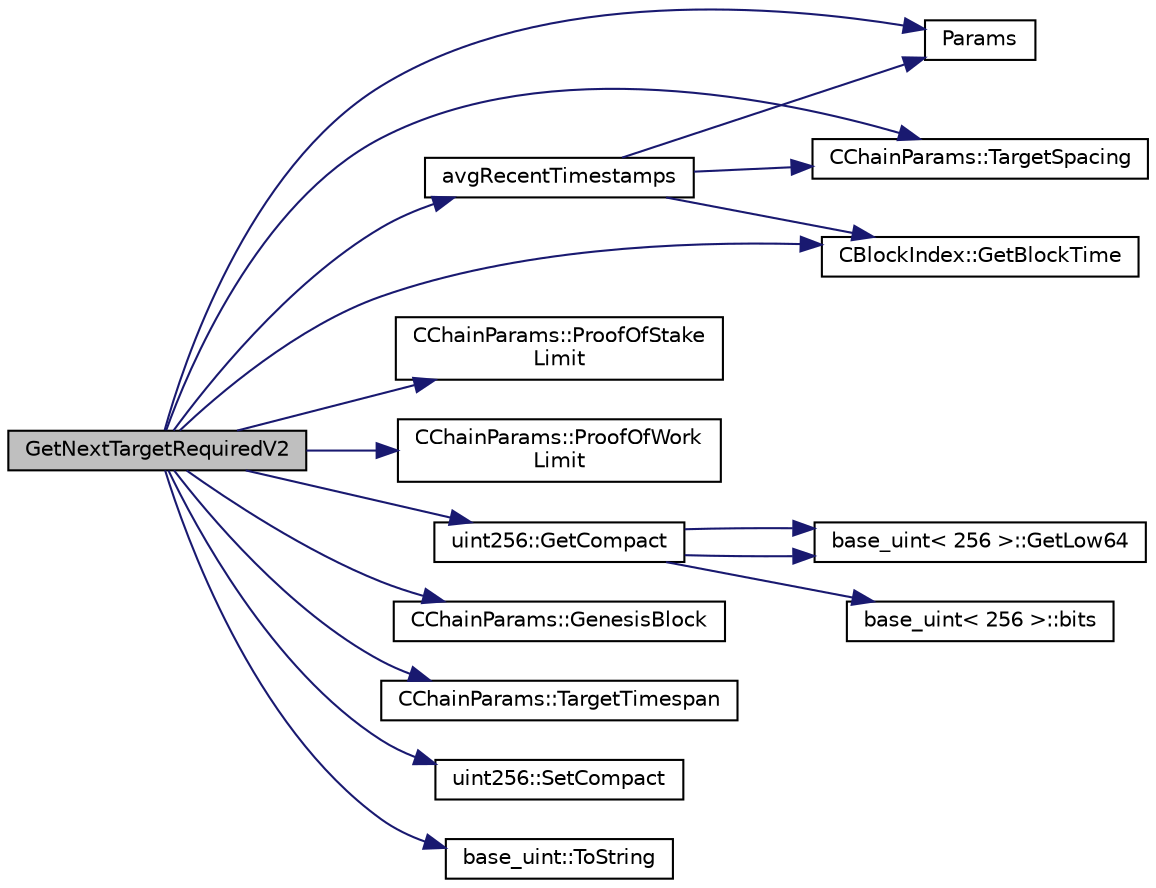 digraph "GetNextTargetRequiredV2"
{
  edge [fontname="Helvetica",fontsize="10",labelfontname="Helvetica",labelfontsize="10"];
  node [fontname="Helvetica",fontsize="10",shape=record];
  rankdir="LR";
  Node119 [label="GetNextTargetRequiredV2",height=0.2,width=0.4,color="black", fillcolor="grey75", style="filled", fontcolor="black"];
  Node119 -> Node120 [color="midnightblue",fontsize="10",style="solid",fontname="Helvetica"];
  Node120 [label="Params",height=0.2,width=0.4,color="black", fillcolor="white", style="filled",URL="$df/dbf/chainparams_8cpp.html#ace5c5b706d71a324a417dd2db394fd4a",tooltip="Return the currently selected parameters. "];
  Node119 -> Node121 [color="midnightblue",fontsize="10",style="solid",fontname="Helvetica"];
  Node121 [label="CChainParams::TargetSpacing",height=0.2,width=0.4,color="black", fillcolor="white", style="filled",URL="$d1/d4f/class_c_chain_params.html#a15f2665cd555d316b2f93d842f1975ee"];
  Node119 -> Node122 [color="midnightblue",fontsize="10",style="solid",fontname="Helvetica"];
  Node122 [label="CChainParams::ProofOfStake\lLimit",height=0.2,width=0.4,color="black", fillcolor="white", style="filled",URL="$d1/d4f/class_c_chain_params.html#a0d272ca248d729b840fb331a26a95dff"];
  Node119 -> Node123 [color="midnightblue",fontsize="10",style="solid",fontname="Helvetica"];
  Node123 [label="CChainParams::ProofOfWork\lLimit",height=0.2,width=0.4,color="black", fillcolor="white", style="filled",URL="$d1/d4f/class_c_chain_params.html#af171e47287f097c8753b9581fd3c3c58"];
  Node119 -> Node124 [color="midnightblue",fontsize="10",style="solid",fontname="Helvetica"];
  Node124 [label="uint256::GetCompact",height=0.2,width=0.4,color="black", fillcolor="white", style="filled",URL="$d2/d86/classuint256.html#a62d6d46078edb8cdb742e2430a3b1998"];
  Node124 -> Node125 [color="midnightblue",fontsize="10",style="solid",fontname="Helvetica"];
  Node125 [label="base_uint\< 256 \>::bits",height=0.2,width=0.4,color="black", fillcolor="white", style="filled",URL="$da/df7/classbase__uint.html#afe1eacc0b592cf184ac8ee0446997fbe",tooltip="Returns the position of the highest bit set plus one, or zero if the value is zero. "];
  Node124 -> Node126 [color="midnightblue",fontsize="10",style="solid",fontname="Helvetica"];
  Node126 [label="base_uint\< 256 \>::GetLow64",height=0.2,width=0.4,color="black", fillcolor="white", style="filled",URL="$da/df7/classbase__uint.html#ad8dbf3216dd15a64f1598344ad7a71ea"];
  Node124 -> Node126 [color="midnightblue",fontsize="10",style="solid",fontname="Helvetica"];
  Node119 -> Node127 [color="midnightblue",fontsize="10",style="solid",fontname="Helvetica"];
  Node127 [label="CBlockIndex::GetBlockTime",height=0.2,width=0.4,color="black", fillcolor="white", style="filled",URL="$d3/dbd/class_c_block_index.html#a9fe0d4463c07c466f66252e8eec25f5c"];
  Node119 -> Node128 [color="midnightblue",fontsize="10",style="solid",fontname="Helvetica"];
  Node128 [label="CChainParams::GenesisBlock",height=0.2,width=0.4,color="black", fillcolor="white", style="filled",URL="$d1/d4f/class_c_chain_params.html#abee677792d8f64e9dc766738ca0fbb55"];
  Node119 -> Node129 [color="midnightblue",fontsize="10",style="solid",fontname="Helvetica"];
  Node129 [label="CChainParams::TargetTimespan",height=0.2,width=0.4,color="black", fillcolor="white", style="filled",URL="$d1/d4f/class_c_chain_params.html#a3a3f83ef3c1492eb473756db0a7f6d2d"];
  Node119 -> Node130 [color="midnightblue",fontsize="10",style="solid",fontname="Helvetica"];
  Node130 [label="avgRecentTimestamps",height=0.2,width=0.4,color="black", fillcolor="white", style="filled",URL="$d1/d08/proofs_8cpp.html#a469ea92d4b256cc9b5dba1dfa5dcf06e"];
  Node130 -> Node127 [color="midnightblue",fontsize="10",style="solid",fontname="Helvetica"];
  Node130 -> Node120 [color="midnightblue",fontsize="10",style="solid",fontname="Helvetica"];
  Node130 -> Node121 [color="midnightblue",fontsize="10",style="solid",fontname="Helvetica"];
  Node119 -> Node131 [color="midnightblue",fontsize="10",style="solid",fontname="Helvetica"];
  Node131 [label="uint256::SetCompact",height=0.2,width=0.4,color="black", fillcolor="white", style="filled",URL="$d2/d86/classuint256.html#a54bc91c8535c43f881bba1fdb11ca7fa",tooltip="The \"compact\" format is a representation of a whole number N using an unsigned 32bit number similar t..."];
  Node119 -> Node132 [color="midnightblue",fontsize="10",style="solid",fontname="Helvetica"];
  Node132 [label="base_uint::ToString",height=0.2,width=0.4,color="black", fillcolor="white", style="filled",URL="$da/df7/classbase__uint.html#acccba4d9d51a0c36261718ca0cbb293b"];
}
